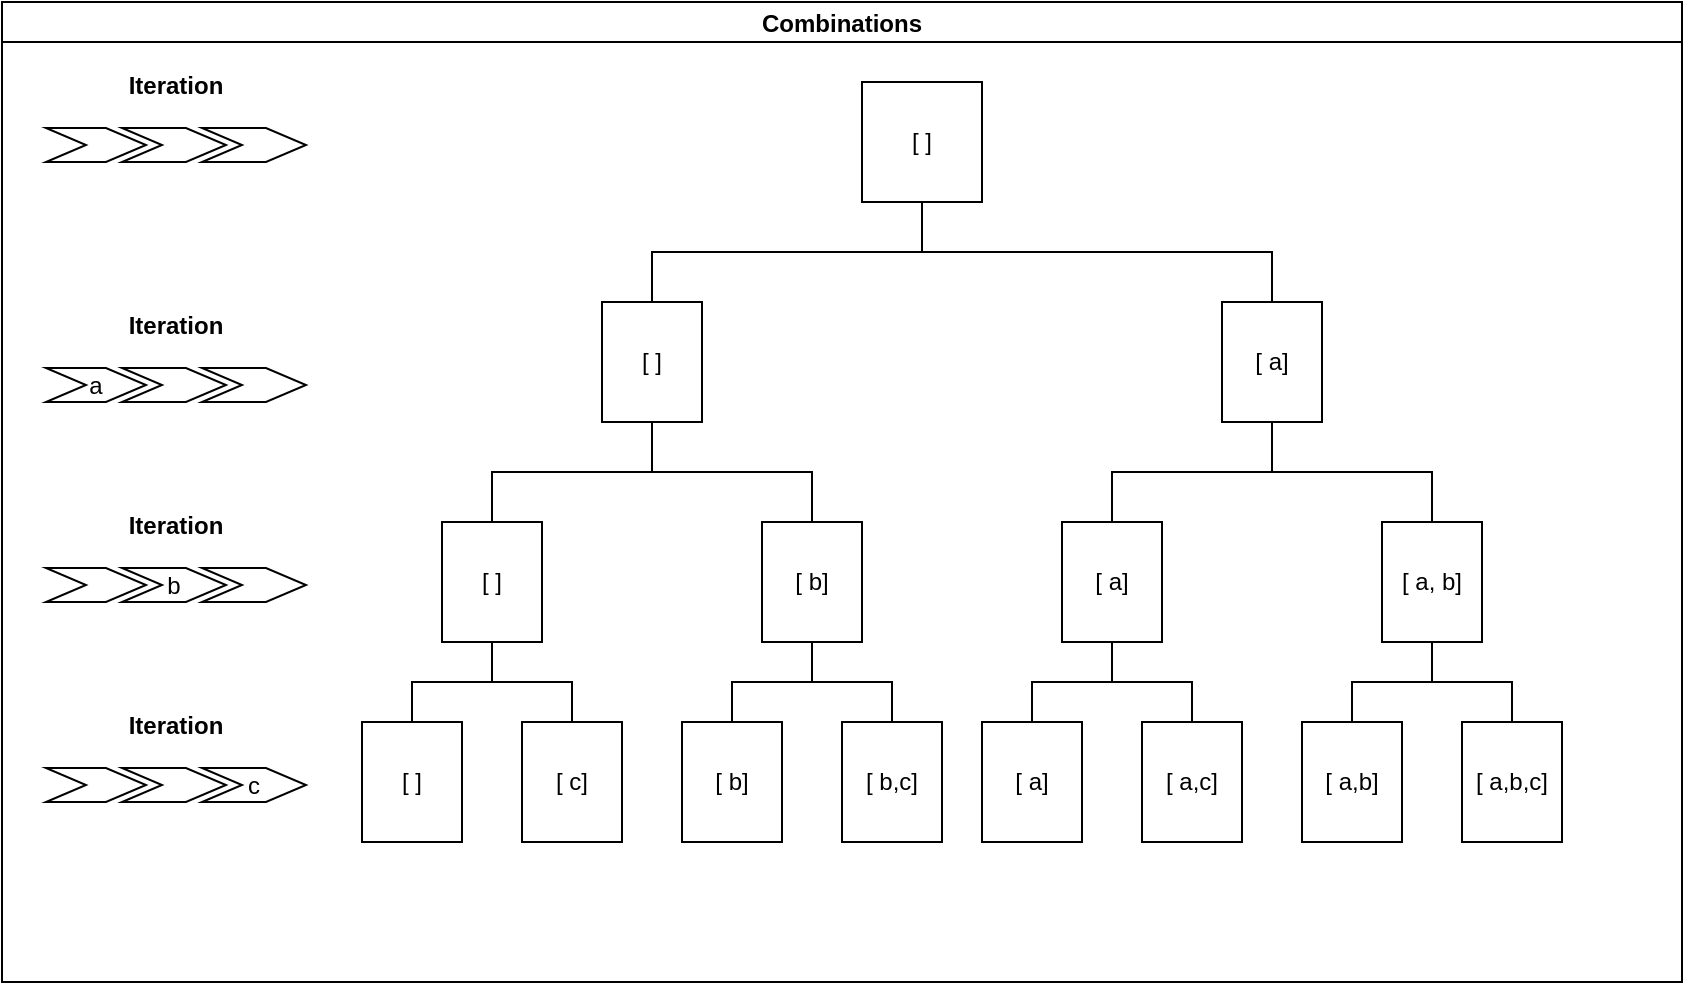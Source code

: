 <mxfile>
    <diagram id="MuHep_Bwdvs4k8ao3mro" name="Page-1">
        <mxGraphModel dx="891" dy="1259" grid="1" gridSize="10" guides="1" tooltips="1" connect="1" arrows="1" fold="1" page="1" pageScale="1" pageWidth="850" pageHeight="1100" math="0" shadow="0">
            <root>
                <mxCell id="0"/>
                <mxCell id="1" parent="0"/>
                <mxCell id="2" value="Combinations" style="swimlane;startSize=20;horizontal=1;containerType=tree;newEdgeStyle={&quot;edgeStyle&quot;:&quot;elbowEdgeStyle&quot;,&quot;startArrow&quot;:&quot;none&quot;,&quot;endArrow&quot;:&quot;none&quot;};" vertex="1" parent="1">
                    <mxGeometry x="5" y="170" width="840" height="490" as="geometry"/>
                </mxCell>
                <mxCell id="3" value="" style="edgeStyle=elbowEdgeStyle;elbow=vertical;sourcePerimeterSpacing=0;targetPerimeterSpacing=0;startArrow=none;endArrow=none;rounded=0;curved=0;" edge="1" parent="2" source="5" target="6">
                    <mxGeometry relative="1" as="geometry"/>
                </mxCell>
                <UserObject label="[ ]" treeRoot="1" id="5">
                    <mxCell style="whiteSpace=wrap;html=1;align=center;treeFolding=1;treeMoving=1;newEdgeStyle={&quot;edgeStyle&quot;:&quot;elbowEdgeStyle&quot;,&quot;startArrow&quot;:&quot;none&quot;,&quot;endArrow&quot;:&quot;none&quot;};" vertex="1" parent="2">
                        <mxGeometry x="430" y="40" width="60" height="60" as="geometry"/>
                    </mxCell>
                </UserObject>
                <mxCell id="6" value="[ ]" style="whiteSpace=wrap;html=1;align=center;verticalAlign=middle;treeFolding=1;treeMoving=1;newEdgeStyle={&quot;edgeStyle&quot;:&quot;elbowEdgeStyle&quot;,&quot;startArrow&quot;:&quot;none&quot;,&quot;endArrow&quot;:&quot;none&quot;};" vertex="1" parent="2">
                    <mxGeometry x="300" y="150" width="50" height="60" as="geometry"/>
                </mxCell>
                <mxCell id="14" value="" style="edgeStyle=elbowEdgeStyle;elbow=vertical;sourcePerimeterSpacing=0;targetPerimeterSpacing=0;startArrow=none;endArrow=none;rounded=0;curved=0;" edge="1" target="15" source="6" parent="2">
                    <mxGeometry relative="1" as="geometry">
                        <mxPoint x="375" y="280" as="sourcePoint"/>
                    </mxGeometry>
                </mxCell>
                <mxCell id="15" value="[ ]" style="whiteSpace=wrap;html=1;align=center;verticalAlign=middle;treeFolding=1;treeMoving=1;newEdgeStyle={&quot;edgeStyle&quot;:&quot;elbowEdgeStyle&quot;,&quot;startArrow&quot;:&quot;none&quot;,&quot;endArrow&quot;:&quot;none&quot;};" vertex="1" parent="2">
                    <mxGeometry x="220" y="260" width="50" height="60" as="geometry"/>
                </mxCell>
                <mxCell id="18" value="" style="edgeStyle=elbowEdgeStyle;elbow=vertical;sourcePerimeterSpacing=0;targetPerimeterSpacing=0;startArrow=none;endArrow=none;rounded=0;curved=0;" edge="1" target="19" source="6" parent="2">
                    <mxGeometry relative="1" as="geometry">
                        <mxPoint x="500" y="280" as="sourcePoint"/>
                    </mxGeometry>
                </mxCell>
                <mxCell id="19" value="[ b]" style="whiteSpace=wrap;html=1;align=center;verticalAlign=middle;treeFolding=1;treeMoving=1;newEdgeStyle={&quot;edgeStyle&quot;:&quot;elbowEdgeStyle&quot;,&quot;startArrow&quot;:&quot;none&quot;,&quot;endArrow&quot;:&quot;none&quot;};" vertex="1" parent="2">
                    <mxGeometry x="380" y="260" width="50" height="60" as="geometry"/>
                </mxCell>
                <mxCell id="23" value="" style="edgeStyle=elbowEdgeStyle;elbow=vertical;sourcePerimeterSpacing=0;targetPerimeterSpacing=0;startArrow=none;endArrow=none;rounded=0;curved=0;" edge="1" target="24" source="15" parent="2">
                    <mxGeometry relative="1" as="geometry">
                        <mxPoint x="230" y="390" as="sourcePoint"/>
                    </mxGeometry>
                </mxCell>
                <mxCell id="24" value="[ ]" style="whiteSpace=wrap;html=1;align=center;verticalAlign=middle;treeFolding=1;treeMoving=1;newEdgeStyle={&quot;edgeStyle&quot;:&quot;elbowEdgeStyle&quot;,&quot;startArrow&quot;:&quot;none&quot;,&quot;endArrow&quot;:&quot;none&quot;};" vertex="1" parent="2">
                    <mxGeometry x="180" y="360" width="50" height="60" as="geometry"/>
                </mxCell>
                <mxCell id="25" value="" style="edgeStyle=elbowEdgeStyle;elbow=vertical;sourcePerimeterSpacing=0;targetPerimeterSpacing=0;startArrow=none;endArrow=none;rounded=0;curved=0;" edge="1" target="26" source="15" parent="2">
                    <mxGeometry relative="1" as="geometry">
                        <mxPoint x="230" y="390" as="sourcePoint"/>
                    </mxGeometry>
                </mxCell>
                <mxCell id="26" value="[ c]" style="whiteSpace=wrap;html=1;align=center;verticalAlign=middle;treeFolding=1;treeMoving=1;newEdgeStyle={&quot;edgeStyle&quot;:&quot;elbowEdgeStyle&quot;,&quot;startArrow&quot;:&quot;none&quot;,&quot;endArrow&quot;:&quot;none&quot;};" vertex="1" parent="2">
                    <mxGeometry x="260" y="360" width="50" height="60" as="geometry"/>
                </mxCell>
                <mxCell id="27" value="" style="edgeStyle=elbowEdgeStyle;elbow=vertical;sourcePerimeterSpacing=0;targetPerimeterSpacing=0;startArrow=none;endArrow=none;rounded=0;curved=0;" edge="1" target="28" source="19" parent="2">
                    <mxGeometry relative="1" as="geometry">
                        <mxPoint x="355" y="390" as="sourcePoint"/>
                    </mxGeometry>
                </mxCell>
                <mxCell id="28" value="[ b]" style="whiteSpace=wrap;html=1;align=center;verticalAlign=middle;treeFolding=1;treeMoving=1;newEdgeStyle={&quot;edgeStyle&quot;:&quot;elbowEdgeStyle&quot;,&quot;startArrow&quot;:&quot;none&quot;,&quot;endArrow&quot;:&quot;none&quot;};" vertex="1" parent="2">
                    <mxGeometry x="340" y="360" width="50" height="60" as="geometry"/>
                </mxCell>
                <mxCell id="29" value="" style="edgeStyle=elbowEdgeStyle;elbow=vertical;sourcePerimeterSpacing=0;targetPerimeterSpacing=0;startArrow=none;endArrow=none;rounded=0;curved=0;" edge="1" target="30" source="19" parent="2">
                    <mxGeometry relative="1" as="geometry">
                        <mxPoint x="355" y="390" as="sourcePoint"/>
                    </mxGeometry>
                </mxCell>
                <mxCell id="30" value="[ b,c]" style="whiteSpace=wrap;html=1;align=center;verticalAlign=middle;treeFolding=1;treeMoving=1;newEdgeStyle={&quot;edgeStyle&quot;:&quot;elbowEdgeStyle&quot;,&quot;startArrow&quot;:&quot;none&quot;,&quot;endArrow&quot;:&quot;none&quot;};" vertex="1" parent="2">
                    <mxGeometry x="420" y="360" width="50" height="60" as="geometry"/>
                </mxCell>
                <mxCell id="31" value="[ a]" style="whiteSpace=wrap;html=1;align=center;verticalAlign=middle;treeFolding=1;treeMoving=1;newEdgeStyle={&quot;edgeStyle&quot;:&quot;elbowEdgeStyle&quot;,&quot;startArrow&quot;:&quot;none&quot;,&quot;endArrow&quot;:&quot;none&quot;};" vertex="1" parent="2">
                    <mxGeometry x="610" y="150" width="50" height="60" as="geometry"/>
                </mxCell>
                <mxCell id="32" value="" style="edgeStyle=elbowEdgeStyle;elbow=vertical;sourcePerimeterSpacing=0;targetPerimeterSpacing=0;startArrow=none;endArrow=none;rounded=0;curved=0;" edge="1" parent="2" source="31" target="33">
                    <mxGeometry relative="1" as="geometry">
                        <mxPoint x="810" y="100" as="sourcePoint"/>
                    </mxGeometry>
                </mxCell>
                <mxCell id="33" value="[ a]" style="whiteSpace=wrap;html=1;align=center;verticalAlign=middle;treeFolding=1;treeMoving=1;newEdgeStyle={&quot;edgeStyle&quot;:&quot;elbowEdgeStyle&quot;,&quot;startArrow&quot;:&quot;none&quot;,&quot;endArrow&quot;:&quot;none&quot;};" vertex="1" parent="2">
                    <mxGeometry x="530" y="260" width="50" height="60" as="geometry"/>
                </mxCell>
                <mxCell id="34" value="" style="edgeStyle=elbowEdgeStyle;elbow=vertical;sourcePerimeterSpacing=0;targetPerimeterSpacing=0;startArrow=none;endArrow=none;rounded=0;curved=0;" edge="1" parent="2" source="31" target="35">
                    <mxGeometry relative="1" as="geometry">
                        <mxPoint x="810" y="100" as="sourcePoint"/>
                    </mxGeometry>
                </mxCell>
                <mxCell id="35" value="[ a, b]" style="whiteSpace=wrap;html=1;align=center;verticalAlign=middle;treeFolding=1;treeMoving=1;newEdgeStyle={&quot;edgeStyle&quot;:&quot;elbowEdgeStyle&quot;,&quot;startArrow&quot;:&quot;none&quot;,&quot;endArrow&quot;:&quot;none&quot;};" vertex="1" parent="2">
                    <mxGeometry x="690" y="260" width="50" height="60" as="geometry"/>
                </mxCell>
                <mxCell id="36" value="" style="edgeStyle=elbowEdgeStyle;elbow=vertical;sourcePerimeterSpacing=0;targetPerimeterSpacing=0;startArrow=none;endArrow=none;rounded=0;curved=0;" edge="1" parent="2" source="33" target="37">
                    <mxGeometry relative="1" as="geometry">
                        <mxPoint x="665" y="210" as="sourcePoint"/>
                    </mxGeometry>
                </mxCell>
                <mxCell id="37" value="[ a]" style="whiteSpace=wrap;html=1;align=center;verticalAlign=middle;treeFolding=1;treeMoving=1;newEdgeStyle={&quot;edgeStyle&quot;:&quot;elbowEdgeStyle&quot;,&quot;startArrow&quot;:&quot;none&quot;,&quot;endArrow&quot;:&quot;none&quot;};" vertex="1" parent="2">
                    <mxGeometry x="490" y="360" width="50" height="60" as="geometry"/>
                </mxCell>
                <mxCell id="38" value="" style="edgeStyle=elbowEdgeStyle;elbow=vertical;sourcePerimeterSpacing=0;targetPerimeterSpacing=0;startArrow=none;endArrow=none;rounded=0;curved=0;" edge="1" parent="2" source="33" target="39">
                    <mxGeometry relative="1" as="geometry">
                        <mxPoint x="665" y="210" as="sourcePoint"/>
                    </mxGeometry>
                </mxCell>
                <mxCell id="39" value="[ a,c]" style="whiteSpace=wrap;html=1;align=center;verticalAlign=middle;treeFolding=1;treeMoving=1;newEdgeStyle={&quot;edgeStyle&quot;:&quot;elbowEdgeStyle&quot;,&quot;startArrow&quot;:&quot;none&quot;,&quot;endArrow&quot;:&quot;none&quot;};" vertex="1" parent="2">
                    <mxGeometry x="570" y="360" width="50" height="60" as="geometry"/>
                </mxCell>
                <mxCell id="40" value="" style="edgeStyle=elbowEdgeStyle;elbow=vertical;sourcePerimeterSpacing=0;targetPerimeterSpacing=0;startArrow=none;endArrow=none;rounded=0;curved=0;" edge="1" parent="2" source="35" target="41">
                    <mxGeometry relative="1" as="geometry">
                        <mxPoint x="665" y="210" as="sourcePoint"/>
                    </mxGeometry>
                </mxCell>
                <mxCell id="41" value="[ a,b]" style="whiteSpace=wrap;html=1;align=center;verticalAlign=middle;treeFolding=1;treeMoving=1;newEdgeStyle={&quot;edgeStyle&quot;:&quot;elbowEdgeStyle&quot;,&quot;startArrow&quot;:&quot;none&quot;,&quot;endArrow&quot;:&quot;none&quot;};" vertex="1" parent="2">
                    <mxGeometry x="650" y="360" width="50" height="60" as="geometry"/>
                </mxCell>
                <mxCell id="42" value="" style="edgeStyle=elbowEdgeStyle;elbow=vertical;sourcePerimeterSpacing=0;targetPerimeterSpacing=0;startArrow=none;endArrow=none;rounded=0;curved=0;" edge="1" parent="2" source="35" target="43">
                    <mxGeometry relative="1" as="geometry">
                        <mxPoint x="665" y="210" as="sourcePoint"/>
                    </mxGeometry>
                </mxCell>
                <mxCell id="43" value="[ a,b,c]" style="whiteSpace=wrap;html=1;align=center;verticalAlign=middle;treeFolding=1;treeMoving=1;newEdgeStyle={&quot;edgeStyle&quot;:&quot;elbowEdgeStyle&quot;,&quot;startArrow&quot;:&quot;none&quot;,&quot;endArrow&quot;:&quot;none&quot;};" vertex="1" parent="2">
                    <mxGeometry x="730" y="360" width="50" height="60" as="geometry"/>
                </mxCell>
                <mxCell id="52" value="" style="edgeStyle=elbowEdgeStyle;elbow=vertical;sourcePerimeterSpacing=0;targetPerimeterSpacing=0;startArrow=none;endArrow=none;rounded=0;curved=0;entryX=0.5;entryY=0;entryDx=0;entryDy=0;exitX=0.5;exitY=1;exitDx=0;exitDy=0;" edge="1" parent="2" source="5" target="31">
                    <mxGeometry relative="1" as="geometry">
                        <mxPoint x="465" y="110" as="sourcePoint"/>
                        <mxPoint x="335" y="160" as="targetPoint"/>
                    </mxGeometry>
                </mxCell>
                <mxCell id="53" value="Iteration" style="swimlane;childLayout=stackLayout;horizontal=1;fillColor=none;horizontalStack=1;resizeParent=1;resizeParentMax=0;resizeLast=0;collapsible=0;strokeColor=none;stackBorder=10;stackSpacing=-12;resizable=1;align=center;points=[];whiteSpace=wrap;html=1;" vertex="1" parent="2">
                    <mxGeometry x="12" y="350" width="150" height="60" as="geometry"/>
                </mxCell>
                <mxCell id="54" value="" style="shape=step;perimeter=stepPerimeter;fixedSize=1;points=[];whiteSpace=wrap;html=1;" vertex="1" parent="53">
                    <mxGeometry x="10" y="33" width="50" height="17" as="geometry"/>
                </mxCell>
                <mxCell id="55" value="" style="shape=step;perimeter=stepPerimeter;fixedSize=1;points=[];whiteSpace=wrap;html=1;" vertex="1" parent="53">
                    <mxGeometry x="48" y="33" width="52" height="17" as="geometry"/>
                </mxCell>
                <mxCell id="56" value="c" style="shape=step;perimeter=stepPerimeter;fixedSize=1;points=[];whiteSpace=wrap;html=1;" vertex="1" parent="53">
                    <mxGeometry x="88" y="33" width="52" height="17" as="geometry"/>
                </mxCell>
                <mxCell id="65" value="Iteration" style="swimlane;childLayout=stackLayout;horizontal=1;fillColor=none;horizontalStack=1;resizeParent=1;resizeParentMax=0;resizeLast=0;collapsible=0;strokeColor=none;stackBorder=10;stackSpacing=-12;resizable=1;align=center;points=[];whiteSpace=wrap;html=1;" vertex="1" parent="2">
                    <mxGeometry x="12" y="250" width="150" height="60" as="geometry"/>
                </mxCell>
                <mxCell id="66" value="" style="shape=step;perimeter=stepPerimeter;fixedSize=1;points=[];whiteSpace=wrap;html=1;" vertex="1" parent="65">
                    <mxGeometry x="10" y="33" width="50" height="17" as="geometry"/>
                </mxCell>
                <mxCell id="67" value="b" style="shape=step;perimeter=stepPerimeter;fixedSize=1;points=[];whiteSpace=wrap;html=1;" vertex="1" parent="65">
                    <mxGeometry x="48" y="33" width="52" height="17" as="geometry"/>
                </mxCell>
                <mxCell id="68" value="" style="shape=step;perimeter=stepPerimeter;fixedSize=1;points=[];whiteSpace=wrap;html=1;" vertex="1" parent="65">
                    <mxGeometry x="88" y="33" width="52" height="17" as="geometry"/>
                </mxCell>
                <mxCell id="69" value="Iteration" style="swimlane;childLayout=stackLayout;horizontal=1;fillColor=none;horizontalStack=1;resizeParent=1;resizeParentMax=0;resizeLast=0;collapsible=0;strokeColor=none;stackBorder=10;stackSpacing=-12;resizable=1;align=center;points=[];whiteSpace=wrap;html=1;" vertex="1" parent="2">
                    <mxGeometry x="12" y="150" width="150" height="60" as="geometry"/>
                </mxCell>
                <mxCell id="70" value="a" style="shape=step;perimeter=stepPerimeter;fixedSize=1;points=[];whiteSpace=wrap;html=1;" vertex="1" parent="69">
                    <mxGeometry x="10" y="33" width="50" height="17" as="geometry"/>
                </mxCell>
                <mxCell id="71" value="" style="shape=step;perimeter=stepPerimeter;fixedSize=1;points=[];whiteSpace=wrap;html=1;" vertex="1" parent="69">
                    <mxGeometry x="48" y="33" width="52" height="17" as="geometry"/>
                </mxCell>
                <mxCell id="72" value="" style="shape=step;perimeter=stepPerimeter;fixedSize=1;points=[];whiteSpace=wrap;html=1;" vertex="1" parent="69">
                    <mxGeometry x="88" y="33" width="52" height="17" as="geometry"/>
                </mxCell>
                <mxCell id="73" value="Iteration" style="swimlane;childLayout=stackLayout;horizontal=1;fillColor=none;horizontalStack=1;resizeParent=1;resizeParentMax=0;resizeLast=0;collapsible=0;strokeColor=none;stackBorder=10;stackSpacing=-12;resizable=1;align=center;points=[];whiteSpace=wrap;html=1;" vertex="1" parent="2">
                    <mxGeometry x="12" y="30" width="150" height="60" as="geometry"/>
                </mxCell>
                <mxCell id="74" value="" style="shape=step;perimeter=stepPerimeter;fixedSize=1;points=[];whiteSpace=wrap;html=1;" vertex="1" parent="73">
                    <mxGeometry x="10" y="33" width="50" height="17" as="geometry"/>
                </mxCell>
                <mxCell id="75" value="" style="shape=step;perimeter=stepPerimeter;fixedSize=1;points=[];whiteSpace=wrap;html=1;" vertex="1" parent="73">
                    <mxGeometry x="48" y="33" width="52" height="17" as="geometry"/>
                </mxCell>
                <mxCell id="76" value="" style="shape=step;perimeter=stepPerimeter;fixedSize=1;points=[];whiteSpace=wrap;html=1;" vertex="1" parent="73">
                    <mxGeometry x="88" y="33" width="52" height="17" as="geometry"/>
                </mxCell>
            </root>
        </mxGraphModel>
    </diagram>
</mxfile>